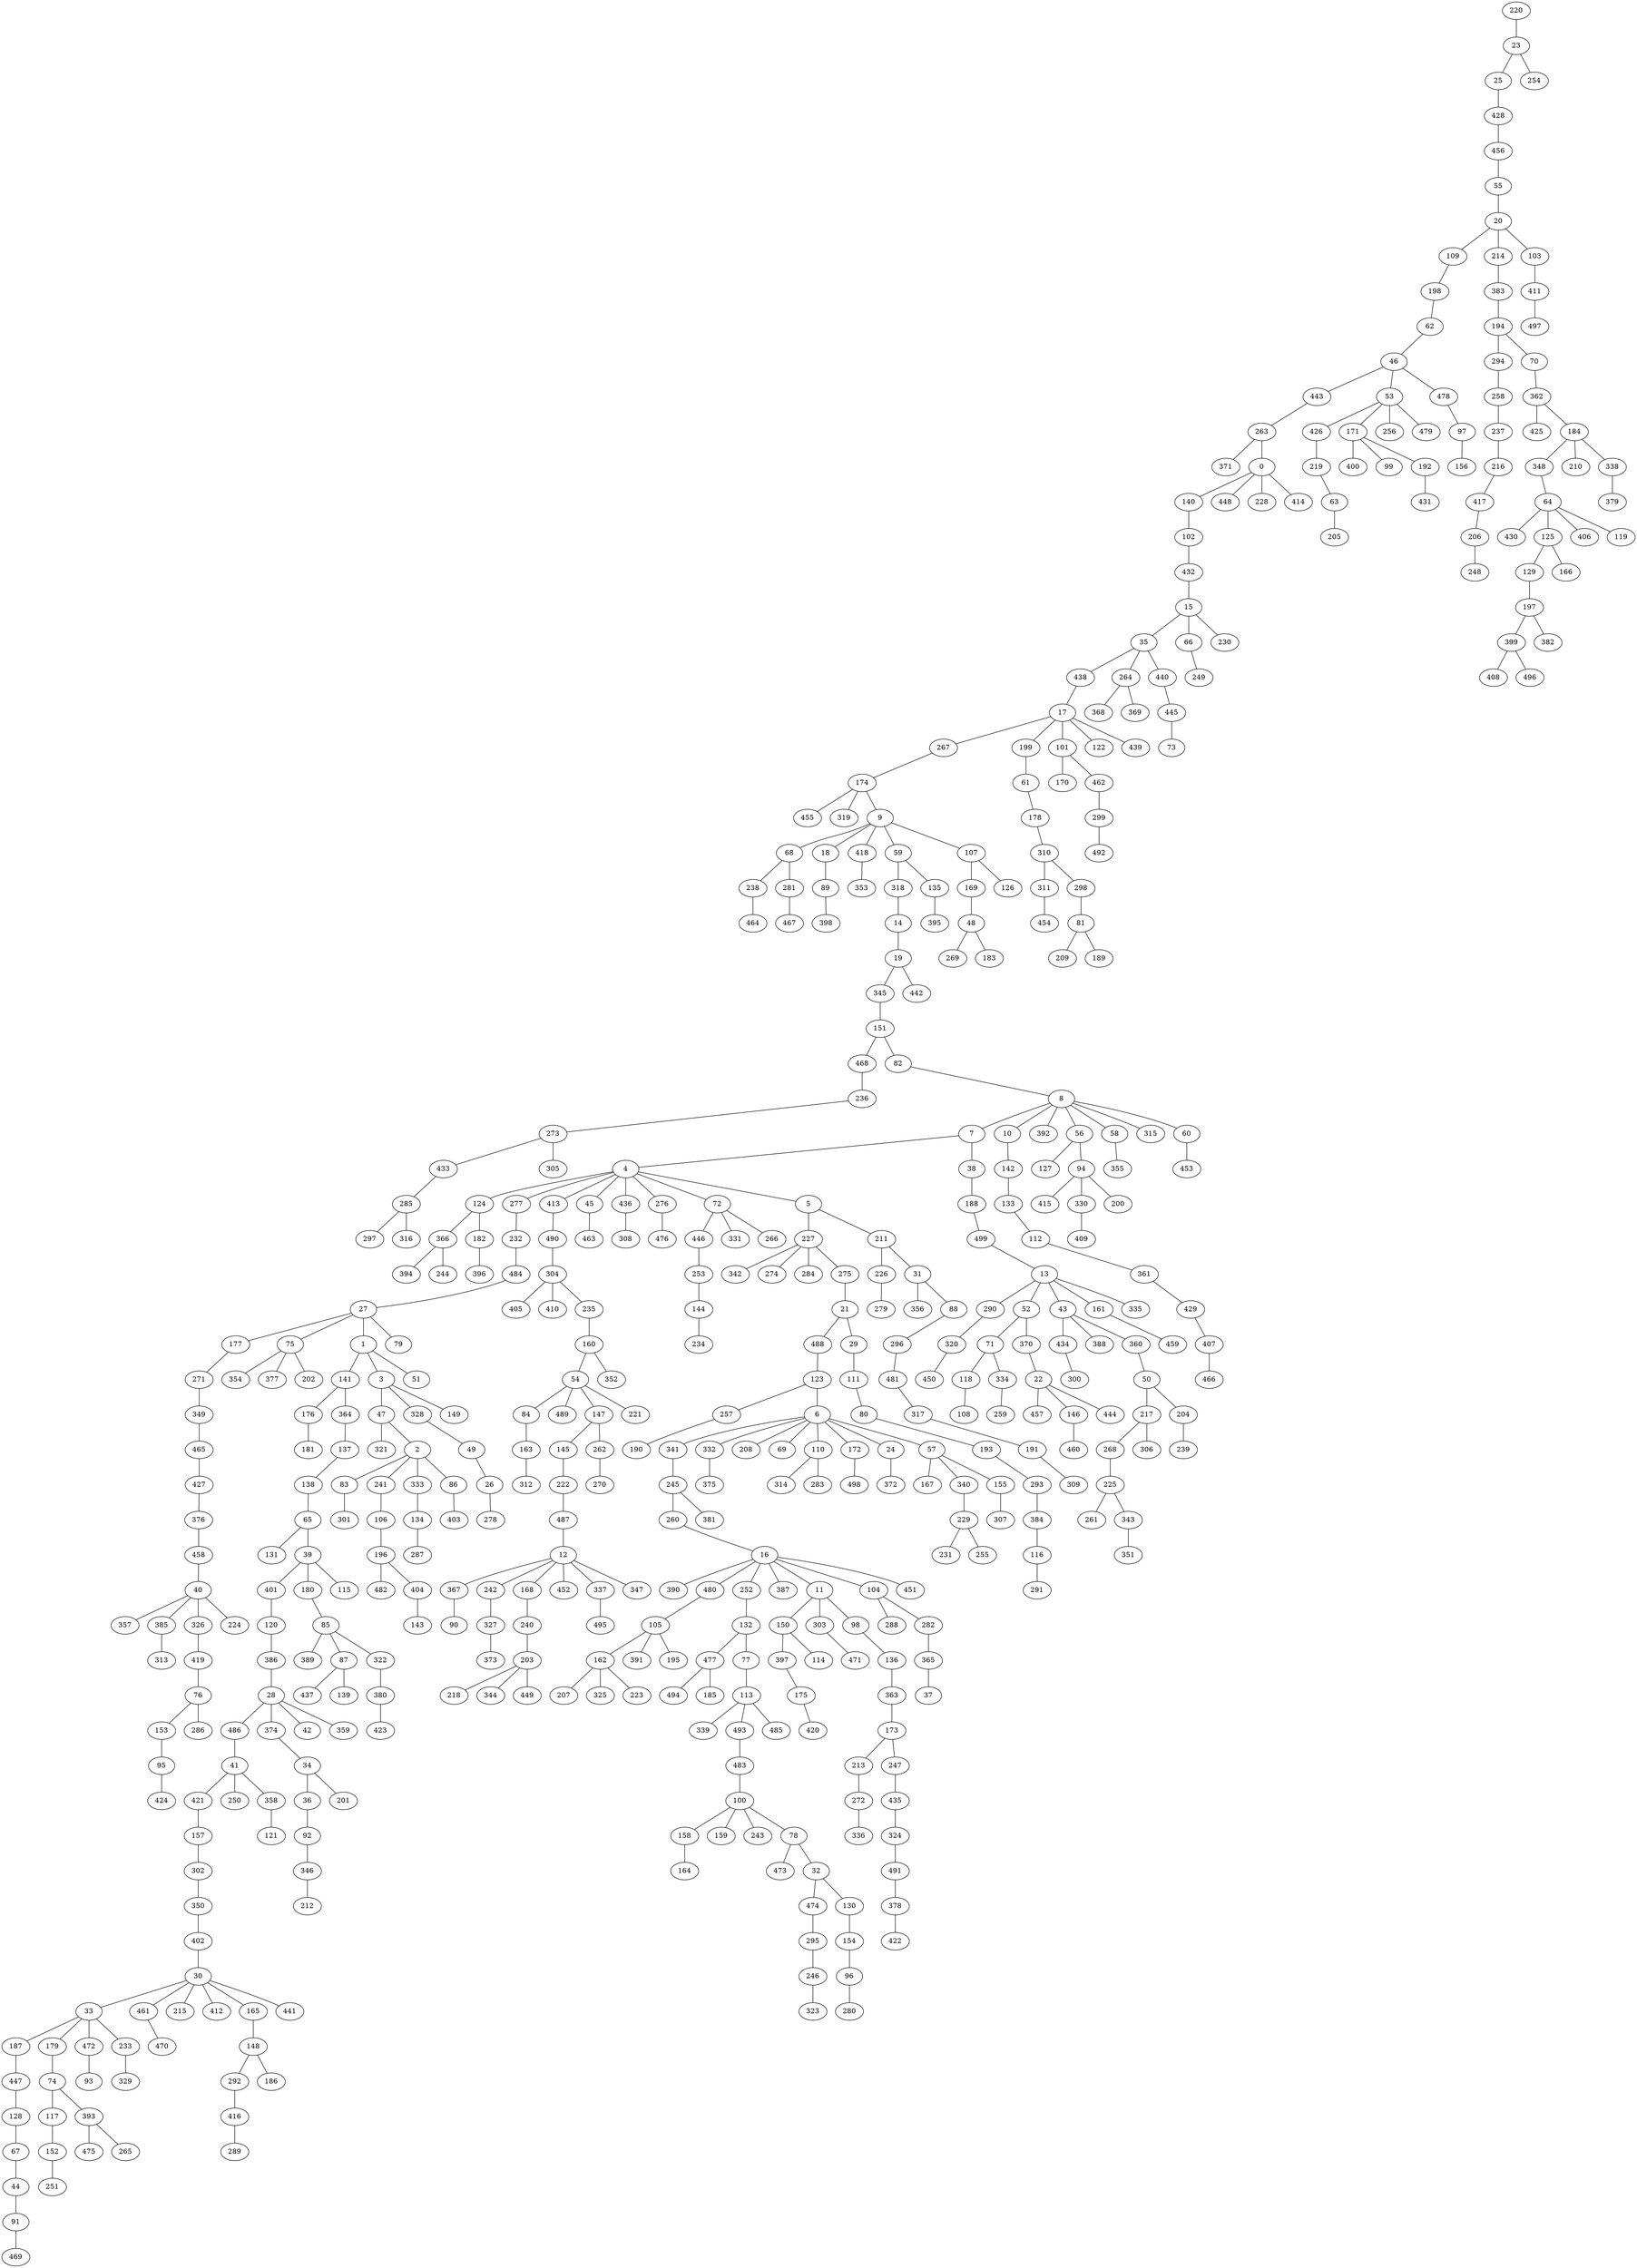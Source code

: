 graph {
  220 -- 23;
  23 -- 25;
  25 -- 428;
  428 -- 456;
  456 -- 55;
  55 -- 20;
  20 -- 109;
  109 -- 198;
  198 -- 62;
  62 -- 46;
  46 -- 443;
  443 -- 263;
  263 -- 371;
  263 -- 0;
  0 -- 140;
  140 -- 102;
  102 -- 432;
  432 -- 15;
  15 -- 35;
  35 -- 438;
  438 -- 17;
  17 -- 267;
  267 -- 174;
  174 -- 455;
  174 -- 319;
  174 -- 9;
  9 -- 68;
  68 -- 238;
  238 -- 464;
  68 -- 281;
  281 -- 467;
  9 -- 18;
  18 -- 89;
  89 -- 398;
  9 -- 418;
  418 -- 353;
  9 -- 59;
  59 -- 318;
  318 -- 14;
  14 -- 19;
  19 -- 345;
  345 -- 151;
  151 -- 468;
  468 -- 236;
  236 -- 273;
  273 -- 433;
  433 -- 285;
  285 -- 297;
  285 -- 316;
  273 -- 305;
  151 -- 82;
  82 -- 8;
  8 -- 7;
  7 -- 4;
  4 -- 124;
  124 -- 366;
  366 -- 394;
  366 -- 244;
  124 -- 182;
  182 -- 396;
  4 -- 277;
  277 -- 232;
  232 -- 484;
  484 -- 27;
  27 -- 177;
  177 -- 271;
  271 -- 349;
  349 -- 465;
  465 -- 427;
  427 -- 376;
  376 -- 458;
  458 -- 40;
  40 -- 357;
  40 -- 385;
  385 -- 313;
  40 -- 326;
  326 -- 419;
  419 -- 76;
  76 -- 153;
  153 -- 95;
  95 -- 424;
  76 -- 286;
  40 -- 224;
  27 -- 75;
  75 -- 354;
  75 -- 377;
  75 -- 202;
  27 -- 1;
  1 -- 141;
  141 -- 176;
  176 -- 181;
  141 -- 364;
  364 -- 137;
  137 -- 138;
  138 -- 65;
  65 -- 131;
  65 -- 39;
  39 -- 401;
  401 -- 120;
  120 -- 386;
  386 -- 28;
  28 -- 486;
  486 -- 41;
  41 -- 421;
  421 -- 157;
  157 -- 302;
  302 -- 350;
  350 -- 402;
  402 -- 30;
  30 -- 33;
  33 -- 187;
  187 -- 447;
  447 -- 128;
  128 -- 67;
  67 -- 44;
  44 -- 91;
  91 -- 469;
  33 -- 179;
  179 -- 74;
  74 -- 117;
  117 -- 152;
  152 -- 251;
  74 -- 393;
  393 -- 475;
  393 -- 265;
  33 -- 472;
  472 -- 93;
  33 -- 233;
  233 -- 329;
  30 -- 461;
  461 -- 470;
  30 -- 215;
  30 -- 412;
  30 -- 165;
  165 -- 148;
  148 -- 292;
  292 -- 416;
  416 -- 289;
  148 -- 186;
  30 -- 441;
  41 -- 250;
  41 -- 358;
  358 -- 121;
  28 -- 374;
  374 -- 34;
  34 -- 36;
  36 -- 92;
  92 -- 346;
  346 -- 212;
  34 -- 201;
  28 -- 42;
  28 -- 359;
  39 -- 180;
  180 -- 85;
  85 -- 389;
  85 -- 87;
  87 -- 437;
  87 -- 139;
  85 -- 322;
  322 -- 380;
  380 -- 423;
  39 -- 115;
  1 -- 3;
  3 -- 47;
  47 -- 321;
  47 -- 2;
  2 -- 83;
  83 -- 301;
  2 -- 241;
  241 -- 106;
  106 -- 196;
  196 -- 482;
  196 -- 404;
  404 -- 143;
  2 -- 333;
  333 -- 134;
  134 -- 287;
  2 -- 86;
  86 -- 403;
  3 -- 328;
  328 -- 49;
  49 -- 26;
  26 -- 278;
  3 -- 149;
  1 -- 51;
  27 -- 79;
  4 -- 413;
  413 -- 490;
  490 -- 304;
  304 -- 405;
  304 -- 410;
  304 -- 235;
  235 -- 160;
  160 -- 54;
  54 -- 84;
  84 -- 163;
  163 -- 312;
  54 -- 489;
  54 -- 147;
  147 -- 145;
  145 -- 222;
  222 -- 487;
  487 -- 12;
  12 -- 367;
  367 -- 90;
  12 -- 242;
  242 -- 327;
  327 -- 373;
  12 -- 168;
  168 -- 240;
  240 -- 203;
  203 -- 218;
  203 -- 344;
  203 -- 449;
  12 -- 452;
  12 -- 337;
  337 -- 495;
  12 -- 347;
  147 -- 262;
  262 -- 270;
  54 -- 221;
  160 -- 352;
  4 -- 45;
  45 -- 463;
  4 -- 436;
  436 -- 308;
  4 -- 276;
  276 -- 476;
  4 -- 72;
  72 -- 446;
  446 -- 253;
  253 -- 144;
  144 -- 234;
  72 -- 331;
  72 -- 266;
  4 -- 5;
  5 -- 227;
  227 -- 342;
  227 -- 274;
  227 -- 284;
  227 -- 275;
  275 -- 21;
  21 -- 488;
  488 -- 123;
  123 -- 257;
  257 -- 190;
  123 -- 6;
  6 -- 341;
  341 -- 245;
  245 -- 260;
  260 -- 16;
  16 -- 390;
  16 -- 480;
  480 -- 105;
  105 -- 162;
  162 -- 207;
  162 -- 325;
  162 -- 223;
  105 -- 391;
  105 -- 195;
  16 -- 252;
  252 -- 132;
  132 -- 477;
  477 -- 494;
  477 -- 185;
  132 -- 77;
  77 -- 113;
  113 -- 339;
  113 -- 493;
  493 -- 483;
  483 -- 100;
  100 -- 158;
  158 -- 164;
  100 -- 159;
  100 -- 243;
  100 -- 78;
  78 -- 473;
  78 -- 32;
  32 -- 474;
  474 -- 295;
  295 -- 246;
  246 -- 323;
  32 -- 130;
  130 -- 154;
  154 -- 96;
  96 -- 280;
  113 -- 485;
  16 -- 387;
  16 -- 11;
  11 -- 150;
  150 -- 397;
  397 -- 175;
  175 -- 420;
  150 -- 114;
  11 -- 303;
  303 -- 471;
  11 -- 98;
  98 -- 136;
  136 -- 363;
  363 -- 173;
  173 -- 213;
  213 -- 272;
  272 -- 336;
  173 -- 247;
  247 -- 435;
  435 -- 324;
  324 -- 491;
  491 -- 378;
  378 -- 422;
  16 -- 104;
  104 -- 288;
  104 -- 282;
  282 -- 365;
  365 -- 37;
  16 -- 451;
  245 -- 381;
  6 -- 332;
  332 -- 375;
  6 -- 208;
  6 -- 69;
  6 -- 110;
  110 -- 314;
  110 -- 283;
  6 -- 172;
  172 -- 498;
  6 -- 24;
  24 -- 372;
  6 -- 57;
  57 -- 167;
  57 -- 340;
  340 -- 229;
  229 -- 231;
  229 -- 255;
  57 -- 155;
  155 -- 307;
  21 -- 29;
  29 -- 111;
  111 -- 80;
  80 -- 193;
  193 -- 293;
  293 -- 384;
  384 -- 116;
  116 -- 291;
  5 -- 211;
  211 -- 226;
  226 -- 279;
  211 -- 31;
  31 -- 356;
  31 -- 88;
  88 -- 296;
  296 -- 481;
  481 -- 317;
  317 -- 191;
  191 -- 309;
  7 -- 38;
  38 -- 188;
  188 -- 499;
  499 -- 13;
  13 -- 290;
  290 -- 320;
  320 -- 450;
  13 -- 52;
  52 -- 71;
  71 -- 118;
  118 -- 108;
  71 -- 334;
  334 -- 259;
  52 -- 370;
  370 -- 22;
  22 -- 457;
  22 -- 146;
  146 -- 460;
  22 -- 444;
  13 -- 43;
  43 -- 434;
  434 -- 300;
  43 -- 388;
  43 -- 360;
  360 -- 50;
  50 -- 217;
  217 -- 268;
  268 -- 225;
  225 -- 261;
  225 -- 343;
  343 -- 351;
  217 -- 306;
  50 -- 204;
  204 -- 239;
  13 -- 161;
  161 -- 459;
  13 -- 335;
  8 -- 10;
  10 -- 142;
  142 -- 133;
  133 -- 112;
  112 -- 361;
  361 -- 429;
  429 -- 407;
  407 -- 466;
  8 -- 392;
  8 -- 56;
  56 -- 127;
  56 -- 94;
  94 -- 415;
  94 -- 330;
  330 -- 409;
  94 -- 200;
  8 -- 58;
  58 -- 355;
  8 -- 315;
  8 -- 60;
  60 -- 453;
  19 -- 442;
  59 -- 135;
  135 -- 395;
  9 -- 107;
  107 -- 169;
  169 -- 48;
  48 -- 269;
  48 -- 183;
  107 -- 126;
  17 -- 199;
  199 -- 61;
  61 -- 178;
  178 -- 310;
  310 -- 311;
  311 -- 454;
  310 -- 298;
  298 -- 81;
  81 -- 209;
  81 -- 189;
  17 -- 101;
  101 -- 170;
  101 -- 462;
  462 -- 299;
  299 -- 492;
  17 -- 122;
  17 -- 439;
  35 -- 264;
  264 -- 368;
  264 -- 369;
  35 -- 440;
  440 -- 445;
  445 -- 73;
  15 -- 66;
  66 -- 249;
  15 -- 230;
  0 -- 448;
  0 -- 228;
  0 -- 414;
  46 -- 53;
  53 -- 426;
  426 -- 219;
  219 -- 63;
  63 -- 205;
  53 -- 171;
  171 -- 400;
  171 -- 99;
  171 -- 192;
  192 -- 431;
  53 -- 256;
  53 -- 479;
  46 -- 478;
  478 -- 97;
  97 -- 156;
  20 -- 214;
  214 -- 383;
  383 -- 194;
  194 -- 294;
  294 -- 258;
  258 -- 237;
  237 -- 216;
  216 -- 417;
  417 -- 206;
  206 -- 248;
  194 -- 70;
  70 -- 362;
  362 -- 425;
  362 -- 184;
  184 -- 348;
  348 -- 64;
  64 -- 430;
  64 -- 125;
  125 -- 129;
  129 -- 197;
  197 -- 399;
  399 -- 408;
  399 -- 496;
  197 -- 382;
  125 -- 166;
  64 -- 406;
  64 -- 119;
  184 -- 210;
  184 -- 338;
  338 -- 379;
  20 -- 103;
  103 -- 411;
  411 -- 497;
  23 -- 254;
}
